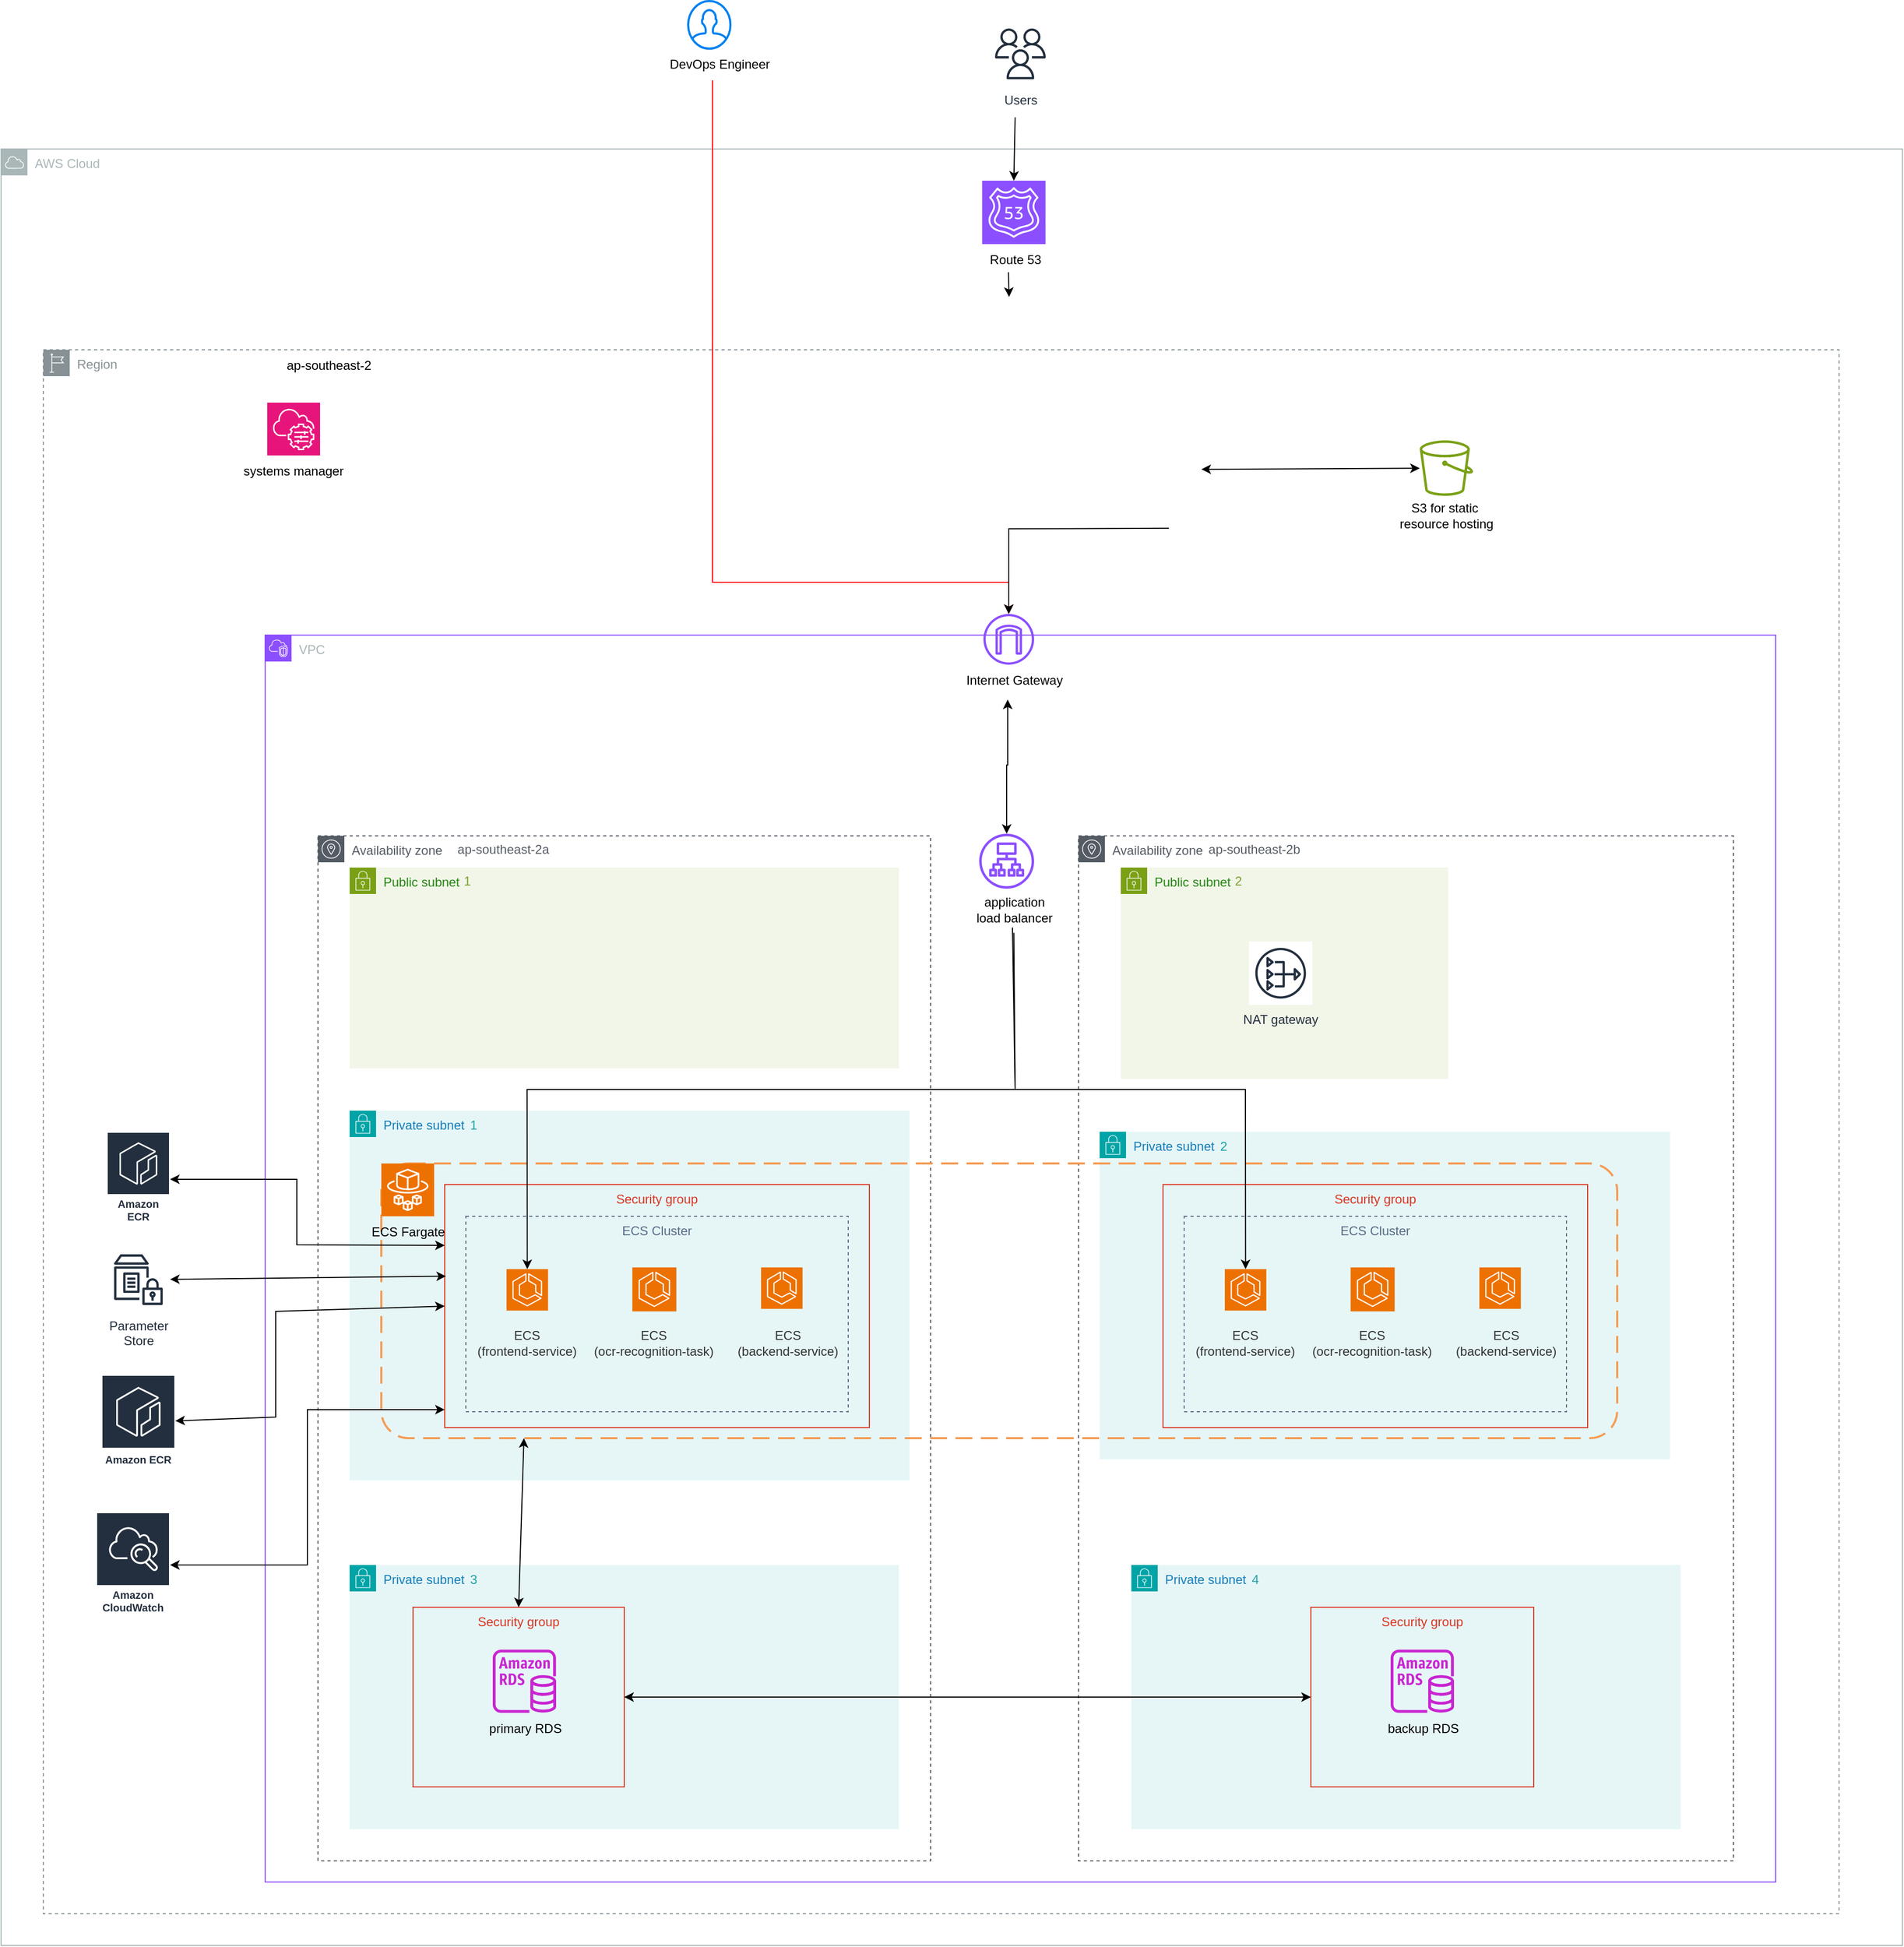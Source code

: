 <mxfile version="27.0.6">
  <diagram name="Page-1" id="NZVvb-CScf5ZL6aB-f5V">
    <mxGraphModel dx="2335" dy="2182" grid="1" gridSize="10" guides="1" tooltips="1" connect="1" arrows="1" fold="1" page="1" pageScale="1" pageWidth="827" pageHeight="1169" background="#ffffff" math="0" shadow="0">
      <root>
        <mxCell id="0" />
        <mxCell id="1" parent="0" />
        <mxCell id="lHyy_BqDiXbWExlvF2zH-4" value="Private subnet" style="points=[[0,0],[0.25,0],[0.5,0],[0.75,0],[1,0],[1,0.25],[1,0.5],[1,0.75],[1,1],[0.75,1],[0.5,1],[0.25,1],[0,1],[0,0.75],[0,0.5],[0,0.25]];outlineConnect=0;gradientColor=none;html=1;whiteSpace=wrap;fontSize=12;fontStyle=0;container=1;pointerEvents=0;collapsible=0;recursiveResize=0;shape=mxgraph.aws4.group;grIcon=mxgraph.aws4.group_security_group;grStroke=0;strokeColor=#00A4A6;fillColor=#E6F6F7;verticalAlign=top;align=left;spacingLeft=30;fontColor=#147EBA;dashed=0;" vertex="1" parent="1">
          <mxGeometry x="350" y="830" width="540" height="310" as="geometry" />
        </mxCell>
        <mxCell id="lHyy_BqDiXbWExlvF2zH-5" value="2" style="text;html=1;align=center;verticalAlign=middle;resizable=0;points=[];autosize=1;strokeColor=none;fillColor=none;fontColor=#1DA3A5;" vertex="1" parent="lHyy_BqDiXbWExlvF2zH-4">
          <mxGeometry x="102" y="-1" width="30" height="30" as="geometry" />
        </mxCell>
        <mxCell id="5uDzMRbxscLC0Sf3smg1-1" value="Availability zone" style="sketch=0;outlineConnect=0;gradientColor=none;html=1;whiteSpace=wrap;fontSize=12;fontStyle=0;shape=mxgraph.aws4.group;grIcon=mxgraph.aws4.group_availability_zone;strokeColor=#545B64;fillColor=none;verticalAlign=top;align=left;spacingLeft=30;fontColor=#545B64;dashed=1;" parent="1" vertex="1">
          <mxGeometry x="-390" y="550" width="580" height="970" as="geometry" />
        </mxCell>
        <mxCell id="lHyy_BqDiXbWExlvF2zH-19" value="Security Group" style="fontStyle=0;verticalAlign=top;align=center;spacingTop=-2;fillColor=none;rounded=0;whiteSpace=wrap;html=1;strokeColor=#FF0000;strokeWidth=2;dashed=1;container=0;collapsible=0;expand=0;recursiveResize=0;" vertex="1" parent="1">
          <mxGeometry x="-310" y="840" width="440" height="280" as="geometry" />
        </mxCell>
        <mxCell id="5uDzMRbxscLC0Sf3smg1-2" value="AWS Cloud" style="sketch=0;outlineConnect=0;gradientColor=none;html=1;whiteSpace=wrap;fontSize=12;fontStyle=0;shape=mxgraph.aws4.group;grIcon=mxgraph.aws4.group_aws_cloud;strokeColor=#AAB7B8;fillColor=none;verticalAlign=top;align=left;spacingLeft=30;fontColor=#AAB7B8;dashed=0;" parent="1" vertex="1">
          <mxGeometry x="-690" y="-100" width="1800" height="1700" as="geometry" />
        </mxCell>
        <mxCell id="5uDzMRbxscLC0Sf3smg1-22" value="Availability zone" style="sketch=0;outlineConnect=0;gradientColor=none;html=1;whiteSpace=wrap;fontSize=12;fontStyle=0;shape=mxgraph.aws4.group;grIcon=mxgraph.aws4.group_availability_zone;strokeColor=#545B64;fillColor=none;verticalAlign=top;align=left;spacingLeft=30;fontColor=#545B64;dashed=1;" parent="1" vertex="1">
          <mxGeometry x="330" y="550" width="620" height="970" as="geometry" />
        </mxCell>
        <mxCell id="5uDzMRbxscLC0Sf3smg1-3" value="Region" style="sketch=0;outlineConnect=0;gradientColor=none;html=1;whiteSpace=wrap;fontSize=12;fontStyle=0;shape=mxgraph.aws4.group;grIcon=mxgraph.aws4.group_region;strokeColor=#879196;fillColor=none;verticalAlign=top;align=left;spacingLeft=30;fontColor=#879196;dashed=1;" parent="1" vertex="1">
          <mxGeometry x="-650" y="90" width="1700" height="1480" as="geometry" />
        </mxCell>
        <mxCell id="lHyy_BqDiXbWExlvF2zH-14" value="" style="rounded=1;arcSize=10;dashed=1;fillColor=none;gradientColor=none;dashPattern=8 3 1 3;strokeWidth=2;" vertex="1" parent="1">
          <mxGeometry x="-300" y="980" width="420" height="140" as="geometry" />
        </mxCell>
        <mxCell id="5uDzMRbxscLC0Sf3smg1-5" value="VPC" style="points=[[0,0],[0.25,0],[0.5,0],[0.75,0],[1,0],[1,0.25],[1,0.5],[1,0.75],[1,1],[0.75,1],[0.5,1],[0.25,1],[0,1],[0,0.75],[0,0.5],[0,0.25]];outlineConnect=0;gradientColor=none;html=1;whiteSpace=wrap;fontSize=12;fontStyle=0;container=0;pointerEvents=0;collapsible=0;recursiveResize=0;shape=mxgraph.aws4.group;grIcon=mxgraph.aws4.group_vpc2;strokeColor=#8C4FFF;fillColor=none;verticalAlign=top;align=left;spacingLeft=30;fontColor=#AAB7B8;dashed=0;" parent="1" vertex="1">
          <mxGeometry x="-440" y="360" width="1430" height="1180" as="geometry" />
        </mxCell>
        <mxCell id="5uDzMRbxscLC0Sf3smg1-4" value="ap-southeast-2" style="text;html=1;align=center;verticalAlign=middle;resizable=0;points=[];autosize=1;strokeColor=none;fillColor=none;" parent="1" vertex="1">
          <mxGeometry x="-430" y="90" width="100" height="30" as="geometry" />
        </mxCell>
        <mxCell id="5uDzMRbxscLC0Sf3smg1-6" value="Users" style="sketch=0;outlineConnect=0;fontColor=#232F3E;gradientColor=none;strokeColor=#232F3E;fillColor=#ffffff;dashed=0;verticalLabelPosition=bottom;verticalAlign=top;align=center;html=1;fontSize=12;fontStyle=0;aspect=fixed;shape=mxgraph.aws4.resourceIcon;resIcon=mxgraph.aws4.users;" parent="1" vertex="1">
          <mxGeometry x="245" y="-220" width="60" height="60" as="geometry" />
        </mxCell>
        <mxCell id="5uDzMRbxscLC0Sf3smg1-7" value="" style="endArrow=classic;html=1;rounded=0;entryX=0.5;entryY=0;entryDx=0;entryDy=0;entryPerimeter=0;" parent="1" target="5uDzMRbxscLC0Sf3smg1-10" edge="1">
          <mxGeometry width="50" height="50" relative="1" as="geometry">
            <mxPoint x="270" y="-130" as="sourcePoint" />
            <mxPoint x="160" y="340" as="targetPoint" />
          </mxGeometry>
        </mxCell>
        <mxCell id="5uDzMRbxscLC0Sf3smg1-8" value="" style="html=1;verticalLabelPosition=bottom;align=center;labelBackgroundColor=#ffffff;verticalAlign=top;strokeWidth=2;strokeColor=#0080F0;shadow=0;dashed=0;shape=mxgraph.ios7.icons.user;" parent="1" vertex="1">
          <mxGeometry x="-39.5" y="-240" width="40" height="45" as="geometry" />
        </mxCell>
        <mxCell id="5uDzMRbxscLC0Sf3smg1-9" value="DevOps Engineer" style="text;html=1;align=center;verticalAlign=middle;resizable=0;points=[];autosize=1;strokeColor=none;fillColor=none;" parent="1" vertex="1">
          <mxGeometry x="-70" y="-195" width="120" height="30" as="geometry" />
        </mxCell>
        <mxCell id="5uDzMRbxscLC0Sf3smg1-10" value="" style="sketch=0;points=[[0,0,0],[0.25,0,0],[0.5,0,0],[0.75,0,0],[1,0,0],[0,1,0],[0.25,1,0],[0.5,1,0],[0.75,1,0],[1,1,0],[0,0.25,0],[0,0.5,0],[0,0.75,0],[1,0.25,0],[1,0.5,0],[1,0.75,0]];outlineConnect=0;fontColor=#232F3E;fillColor=#8C4FFF;strokeColor=#ffffff;dashed=0;verticalLabelPosition=bottom;verticalAlign=top;align=center;html=1;fontSize=12;fontStyle=0;aspect=fixed;shape=mxgraph.aws4.resourceIcon;resIcon=mxgraph.aws4.route_53;" parent="1" vertex="1">
          <mxGeometry x="238.79" y="-70" width="60" height="60" as="geometry" />
        </mxCell>
        <mxCell id="5uDzMRbxscLC0Sf3smg1-11" value="Route 53" style="text;html=1;align=center;verticalAlign=middle;resizable=0;points=[];autosize=1;strokeColor=none;fillColor=none;" parent="1" vertex="1">
          <mxGeometry x="235" y="-10" width="70" height="30" as="geometry" />
        </mxCell>
        <mxCell id="5uDzMRbxscLC0Sf3smg1-12" value="" style="endArrow=classic;html=1;rounded=0;exitX=0.446;exitY=1;exitDx=0;exitDy=0;exitPerimeter=0;edgeStyle=orthogonalEdgeStyle;strokeColor=#FF0000;" parent="1" source="5uDzMRbxscLC0Sf3smg1-9" target="5uDzMRbxscLC0Sf3smg1-21" edge="1">
          <mxGeometry width="50" height="50" relative="1" as="geometry">
            <mxPoint x="91" y="80" as="sourcePoint" />
            <mxPoint x="141" y="30" as="targetPoint" />
            <Array as="points">
              <mxPoint x="-16" y="310" />
              <mxPoint x="264" y="310" />
            </Array>
          </mxGeometry>
        </mxCell>
        <mxCell id="5uDzMRbxscLC0Sf3smg1-14" value="" style="sketch=0;outlineConnect=0;fontColor=#232F3E;gradientColor=none;fillColor=#7AA116;strokeColor=none;dashed=0;verticalLabelPosition=bottom;verticalAlign=top;align=center;html=1;fontSize=12;fontStyle=0;aspect=fixed;pointerEvents=1;shape=mxgraph.aws4.bucket;" parent="1" vertex="1">
          <mxGeometry x="653.07" y="175.75" width="50.48" height="52.5" as="geometry" />
        </mxCell>
        <mxCell id="5uDzMRbxscLC0Sf3smg1-15" value="S3 for static&amp;nbsp;&lt;div&gt;resource hosting&lt;/div&gt;" style="text;html=1;align=center;verticalAlign=middle;resizable=0;points=[];autosize=1;strokeColor=none;fillColor=none;" parent="1" vertex="1">
          <mxGeometry x="623.31" y="227" width="110" height="40" as="geometry" />
        </mxCell>
        <mxCell id="5uDzMRbxscLC0Sf3smg1-19" value="Private subnet" style="points=[[0,0],[0.25,0],[0.5,0],[0.75,0],[1,0],[1,0.25],[1,0.5],[1,0.75],[1,1],[0.75,1],[0.5,1],[0.25,1],[0,1],[0,0.75],[0,0.5],[0,0.25]];outlineConnect=0;gradientColor=none;html=1;whiteSpace=wrap;fontSize=12;fontStyle=0;container=1;pointerEvents=0;collapsible=0;recursiveResize=0;shape=mxgraph.aws4.group;grIcon=mxgraph.aws4.group_security_group;grStroke=0;strokeColor=#00A4A6;fillColor=#E6F6F7;verticalAlign=top;align=left;spacingLeft=30;fontColor=#147EBA;dashed=0;" parent="1" vertex="1">
          <mxGeometry x="-360" y="810" width="530" height="350" as="geometry" />
        </mxCell>
        <mxCell id="lHyy_BqDiXbWExlvF2zH-26" value="" style="rounded=1;arcSize=10;dashed=1;strokeColor=#F59D56;fillColor=none;gradientColor=none;dashPattern=8 4;strokeWidth=2;" vertex="1" parent="5uDzMRbxscLC0Sf3smg1-19">
          <mxGeometry x="30" y="50" width="1170" height="260" as="geometry" />
        </mxCell>
        <mxCell id="5uDzMRbxscLC0Sf3smg1-20" value="1" style="text;html=1;align=center;verticalAlign=middle;resizable=0;points=[];autosize=1;strokeColor=none;fillColor=none;fontColor=#1DA3A5;" parent="5uDzMRbxscLC0Sf3smg1-19" vertex="1">
          <mxGeometry x="102" y="-1" width="30" height="30" as="geometry" />
        </mxCell>
        <mxCell id="lHyy_BqDiXbWExlvF2zH-35" value="" style="group" vertex="1" connectable="0" parent="5uDzMRbxscLC0Sf3smg1-19">
          <mxGeometry x="90" y="70" width="402" height="230" as="geometry" />
        </mxCell>
        <mxCell id="lHyy_BqDiXbWExlvF2zH-32" value="Security group" style="fillColor=none;strokeColor=#DD3522;verticalAlign=top;fontStyle=0;fontColor=#DD3522;whiteSpace=wrap;html=1;" vertex="1" parent="lHyy_BqDiXbWExlvF2zH-35">
          <mxGeometry width="402" height="230" as="geometry" />
        </mxCell>
        <mxCell id="lHyy_BqDiXbWExlvF2zH-33" value="ECS Cluster" style="fillColor=none;strokeColor=#5A6C86;dashed=1;verticalAlign=top;fontStyle=0;fontColor=#5A6C86;whiteSpace=wrap;html=1;" vertex="1" parent="lHyy_BqDiXbWExlvF2zH-35">
          <mxGeometry x="20" y="30" width="362" height="185" as="geometry" />
        </mxCell>
        <mxCell id="lHyy_BqDiXbWExlvF2zH-16" value="ECS&lt;div&gt;(frontend-service)&lt;/div&gt;" style="whiteSpace=wrap;html=1;fillColor=none;fontColor=#333333;strokeColor=none;" vertex="1" parent="lHyy_BqDiXbWExlvF2zH-35">
          <mxGeometry x="23.18" y="140" width="110" height="19.41" as="geometry" />
        </mxCell>
        <mxCell id="lHyy_BqDiXbWExlvF2zH-17" value="" style="sketch=0;points=[[0,0,0],[0.25,0,0],[0.5,0,0],[0.75,0,0],[1,0,0],[0,1,0],[0.25,1,0],[0.5,1,0],[0.75,1,0],[1,1,0],[0,0.25,0],[0,0.5,0],[0,0.75,0],[1,0.25,0],[1,0.5,0],[1,0.75,0]];outlineConnect=0;fontColor=#232F3E;fillColor=#ED7100;strokeColor=#ffffff;dashed=0;verticalLabelPosition=bottom;verticalAlign=top;align=center;html=1;fontSize=12;fontStyle=0;aspect=fixed;shape=mxgraph.aws4.resourceIcon;resIcon=mxgraph.aws4.ecs;" vertex="1" parent="lHyy_BqDiXbWExlvF2zH-35">
          <mxGeometry x="58.54" y="80.003" width="39.286" height="39.286" as="geometry" />
        </mxCell>
        <mxCell id="lHyy_BqDiXbWExlvF2zH-8" value="" style="group" vertex="1" connectable="0" parent="lHyy_BqDiXbWExlvF2zH-35">
          <mxGeometry x="272" y="60" width="130" height="110" as="geometry" />
        </mxCell>
        <mxCell id="lHyy_BqDiXbWExlvF2zH-9" value="ECS&lt;div&gt;(backend-service)&lt;/div&gt;" style="whiteSpace=wrap;html=1;fillColor=none;fontColor=#333333;strokeColor=none;" vertex="1" parent="lHyy_BqDiXbWExlvF2zH-8">
          <mxGeometry x="-12" y="80" width="130" height="19.41" as="geometry" />
        </mxCell>
        <mxCell id="lHyy_BqDiXbWExlvF2zH-10" value="" style="sketch=0;points=[[0,0,0],[0.25,0,0],[0.5,0,0],[0.75,0,0],[1,0,0],[0,1,0],[0.25,1,0],[0.5,1,0],[0.75,1,0],[1,1,0],[0,0.25,0],[0,0.5,0],[0,0.75,0],[1,0.25,0],[1,0.5,0],[1,0.75,0]];outlineConnect=0;fontColor=#232F3E;fillColor=#ED7100;strokeColor=#ffffff;dashed=0;verticalLabelPosition=bottom;verticalAlign=top;align=center;html=1;fontSize=12;fontStyle=0;aspect=fixed;shape=mxgraph.aws4.resourceIcon;resIcon=mxgraph.aws4.ecs;" vertex="1" parent="lHyy_BqDiXbWExlvF2zH-8">
          <mxGeometry x="27.5" y="18.333" width="39.286" height="39.286" as="geometry" />
        </mxCell>
        <mxCell id="5uDzMRbxscLC0Sf3smg1-51" value="" style="group" parent="lHyy_BqDiXbWExlvF2zH-8" vertex="1" connectable="0">
          <mxGeometry x="-122" width="140" height="110" as="geometry" />
        </mxCell>
        <mxCell id="5uDzMRbxscLC0Sf3smg1-54" value="ECS&lt;div&gt;(ocr-recognition-task)&lt;/div&gt;" style="whiteSpace=wrap;html=1;fillColor=none;fontColor=#333333;strokeColor=none;" parent="5uDzMRbxscLC0Sf3smg1-51" vertex="1">
          <mxGeometry x="-21.538" y="80" width="140" height="19.41" as="geometry" />
        </mxCell>
        <mxCell id="lHyy_BqDiXbWExlvF2zH-3" value="" style="sketch=0;points=[[0,0,0],[0.25,0,0],[0.5,0,0],[0.75,0,0],[1,0,0],[0,1,0],[0.25,1,0],[0.5,1,0],[0.75,1,0],[1,1,0],[0,0.25,0],[0,0.5,0],[0,0.75,0],[1,0.25,0],[1,0.5,0],[1,0.75,0]];outlineConnect=0;fontColor=#232F3E;fillColor=#ED7100;strokeColor=#ffffff;dashed=0;verticalLabelPosition=bottom;verticalAlign=top;align=center;html=1;fontSize=12;fontStyle=0;aspect=fixed;shape=mxgraph.aws4.resourceIcon;resIcon=mxgraph.aws4.ecs;" vertex="1" parent="5uDzMRbxscLC0Sf3smg1-51">
          <mxGeometry x="27.63" y="18.33" width="41.67" height="41.67" as="geometry" />
        </mxCell>
        <mxCell id="5uDzMRbxscLC0Sf3smg1-17" value="" style="endArrow=classic;startArrow=classic;html=1;rounded=0;" parent="1" target="5uDzMRbxscLC0Sf3smg1-14" edge="1">
          <mxGeometry width="50" height="50" relative="1" as="geometry">
            <mxPoint x="446.384" y="203.133" as="sourcePoint" />
            <mxPoint x="128.31" y="182" as="targetPoint" />
          </mxGeometry>
        </mxCell>
        <mxCell id="5uDzMRbxscLC0Sf3smg1-21" value="" style="sketch=0;outlineConnect=0;fontColor=#232F3E;gradientColor=none;fillColor=#8C4FFF;strokeColor=none;dashed=0;verticalLabelPosition=bottom;verticalAlign=top;align=center;html=1;fontSize=12;fontStyle=0;aspect=fixed;pointerEvents=1;shape=mxgraph.aws4.internet_gateway;" parent="1" vertex="1">
          <mxGeometry x="240.0" y="340" width="48" height="48" as="geometry" />
        </mxCell>
        <mxCell id="5uDzMRbxscLC0Sf3smg1-23" value="Internet Gateway" style="text;html=1;align=center;verticalAlign=middle;resizable=0;points=[];autosize=1;strokeColor=none;fillColor=none;" parent="1" vertex="1">
          <mxGeometry x="213.79" y="388" width="110" height="30" as="geometry" />
        </mxCell>
        <mxCell id="5uDzMRbxscLC0Sf3smg1-24" value="Public subnet" style="points=[[0,0],[0.25,0],[0.5,0],[0.75,0],[1,0],[1,0.25],[1,0.5],[1,0.75],[1,1],[0.75,1],[0.5,1],[0.25,1],[0,1],[0,0.75],[0,0.5],[0,0.25]];outlineConnect=0;gradientColor=none;html=1;whiteSpace=wrap;fontSize=12;fontStyle=0;container=1;pointerEvents=0;collapsible=0;recursiveResize=0;shape=mxgraph.aws4.group;grIcon=mxgraph.aws4.group_security_group;grStroke=0;strokeColor=#7AA116;fillColor=#F2F6E8;verticalAlign=top;align=left;spacingLeft=30;fontColor=#248814;dashed=0;" parent="1" vertex="1">
          <mxGeometry x="-360" y="580" width="520" height="190" as="geometry" />
        </mxCell>
        <mxCell id="5uDzMRbxscLC0Sf3smg1-25" value="1" style="text;html=1;align=center;verticalAlign=middle;resizable=0;points=[];autosize=1;strokeColor=none;fillColor=none;fontColor=#7CA032;" parent="5uDzMRbxscLC0Sf3smg1-24" vertex="1">
          <mxGeometry x="96" y="-2" width="30" height="30" as="geometry" />
        </mxCell>
        <mxCell id="5uDzMRbxscLC0Sf3smg1-29" value="Public subnet" style="points=[[0,0],[0.25,0],[0.5,0],[0.75,0],[1,0],[1,0.25],[1,0.5],[1,0.75],[1,1],[0.75,1],[0.5,1],[0.25,1],[0,1],[0,0.75],[0,0.5],[0,0.25]];outlineConnect=0;gradientColor=none;html=1;whiteSpace=wrap;fontSize=12;fontStyle=0;container=1;pointerEvents=0;collapsible=0;recursiveResize=0;shape=mxgraph.aws4.group;grIcon=mxgraph.aws4.group_security_group;grStroke=0;strokeColor=#7AA116;fillColor=#F2F6E8;verticalAlign=top;align=left;spacingLeft=30;fontColor=#248814;dashed=0;" parent="1" vertex="1">
          <mxGeometry x="370" y="580" width="310" height="200" as="geometry" />
        </mxCell>
        <mxCell id="5uDzMRbxscLC0Sf3smg1-30" value="2" style="text;html=1;align=center;verticalAlign=middle;resizable=0;points=[];autosize=1;strokeColor=none;fillColor=none;fontColor=#7CA032;" parent="5uDzMRbxscLC0Sf3smg1-29" vertex="1">
          <mxGeometry x="96" y="-2" width="30" height="30" as="geometry" />
        </mxCell>
        <mxCell id="5uDzMRbxscLC0Sf3smg1-31" value="Private subnet" style="points=[[0,0],[0.25,0],[0.5,0],[0.75,0],[1,0],[1,0.25],[1,0.5],[1,0.75],[1,1],[0.75,1],[0.5,1],[0.25,1],[0,1],[0,0.75],[0,0.5],[0,0.25]];outlineConnect=0;gradientColor=none;html=1;whiteSpace=wrap;fontSize=12;fontStyle=0;container=1;pointerEvents=0;collapsible=0;recursiveResize=0;shape=mxgraph.aws4.group;grIcon=mxgraph.aws4.group_security_group;grStroke=0;strokeColor=#00A4A6;fillColor=#E6F6F7;verticalAlign=top;align=left;spacingLeft=30;fontColor=#147EBA;dashed=0;" parent="1" vertex="1">
          <mxGeometry x="-360" y="1240" width="520" height="250" as="geometry" />
        </mxCell>
        <mxCell id="5uDzMRbxscLC0Sf3smg1-32" value="Security group" style="fillColor=none;strokeColor=#DD3522;verticalAlign=top;fontStyle=0;fontColor=#DD3522;whiteSpace=wrap;html=1;" parent="5uDzMRbxscLC0Sf3smg1-31" vertex="1">
          <mxGeometry x="60" y="40" width="200" height="170" as="geometry" />
        </mxCell>
        <mxCell id="5uDzMRbxscLC0Sf3smg1-33" value="3" style="text;html=1;align=center;verticalAlign=middle;resizable=0;points=[];autosize=1;strokeColor=none;fillColor=none;fontColor=#1DA3A5;" parent="5uDzMRbxscLC0Sf3smg1-31" vertex="1">
          <mxGeometry x="102" y="-1" width="30" height="30" as="geometry" />
        </mxCell>
        <mxCell id="5uDzMRbxscLC0Sf3smg1-34" value="" style="sketch=0;outlineConnect=0;fontColor=#232F3E;gradientColor=none;fillColor=#C925D1;strokeColor=none;dashed=0;verticalLabelPosition=bottom;verticalAlign=top;align=center;html=1;fontSize=12;fontStyle=0;aspect=fixed;pointerEvents=1;shape=mxgraph.aws4.rds_instance;" parent="5uDzMRbxscLC0Sf3smg1-31" vertex="1">
          <mxGeometry x="135.5" y="80" width="60" height="60" as="geometry" />
        </mxCell>
        <mxCell id="5uDzMRbxscLC0Sf3smg1-35" value="primary RDS" style="text;html=1;align=center;verticalAlign=middle;resizable=0;points=[];autosize=1;strokeColor=none;fillColor=none;" parent="5uDzMRbxscLC0Sf3smg1-31" vertex="1">
          <mxGeometry x="120.5" y="140" width="90" height="30" as="geometry" />
        </mxCell>
        <mxCell id="5uDzMRbxscLC0Sf3smg1-36" value="Private subnet" style="points=[[0,0],[0.25,0],[0.5,0],[0.75,0],[1,0],[1,0.25],[1,0.5],[1,0.75],[1,1],[0.75,1],[0.5,1],[0.25,1],[0,1],[0,0.75],[0,0.5],[0,0.25]];outlineConnect=0;gradientColor=none;html=1;whiteSpace=wrap;fontSize=12;fontStyle=0;container=1;pointerEvents=0;collapsible=0;recursiveResize=0;shape=mxgraph.aws4.group;grIcon=mxgraph.aws4.group_security_group;grStroke=0;strokeColor=#00A4A6;fillColor=#E6F6F7;verticalAlign=top;align=left;spacingLeft=30;fontColor=#147EBA;dashed=0;" parent="1" vertex="1">
          <mxGeometry x="380" y="1240" width="520" height="250" as="geometry" />
        </mxCell>
        <mxCell id="5uDzMRbxscLC0Sf3smg1-37" value="4" style="text;html=1;align=center;verticalAlign=middle;resizable=0;points=[];autosize=1;strokeColor=none;fillColor=none;fontColor=#1DA3A5;" parent="5uDzMRbxscLC0Sf3smg1-36" vertex="1">
          <mxGeometry x="102" y="-1" width="30" height="30" as="geometry" />
        </mxCell>
        <mxCell id="5uDzMRbxscLC0Sf3smg1-38" value="Security group" style="fillColor=none;strokeColor=#DD3522;verticalAlign=top;fontStyle=0;fontColor=#DD3522;whiteSpace=wrap;html=1;" parent="5uDzMRbxscLC0Sf3smg1-36" vertex="1">
          <mxGeometry x="170" y="40" width="211" height="170" as="geometry" />
        </mxCell>
        <mxCell id="5uDzMRbxscLC0Sf3smg1-45" value="" style="sketch=0;outlineConnect=0;fontColor=#232F3E;gradientColor=none;fillColor=#C925D1;strokeColor=none;dashed=0;verticalLabelPosition=bottom;verticalAlign=top;align=center;html=1;fontSize=12;fontStyle=0;aspect=fixed;pointerEvents=1;shape=mxgraph.aws4.rds_instance;" parent="5uDzMRbxscLC0Sf3smg1-36" vertex="1">
          <mxGeometry x="245.5" y="80" width="60" height="60" as="geometry" />
        </mxCell>
        <mxCell id="5uDzMRbxscLC0Sf3smg1-58" value="backup RDS" style="text;html=1;align=center;verticalAlign=middle;resizable=0;points=[];autosize=1;strokeColor=none;fillColor=none;" parent="5uDzMRbxscLC0Sf3smg1-36" vertex="1">
          <mxGeometry x="230.5" y="140" width="90" height="30" as="geometry" />
        </mxCell>
        <mxCell id="5uDzMRbxscLC0Sf3smg1-39" value="" style="endArrow=classic;html=1;rounded=0;exitX=0.51;exitY=0.897;exitDx=0;exitDy=0;exitPerimeter=0;edgeStyle=orthogonalEdgeStyle;" parent="1" target="5uDzMRbxscLC0Sf3smg1-21" edge="1">
          <mxGeometry width="50" height="50" relative="1" as="geometry">
            <mxPoint x="415.59" y="258.91" as="sourcePoint" />
            <mxPoint x="284.39" y="374" as="targetPoint" />
          </mxGeometry>
        </mxCell>
        <mxCell id="5uDzMRbxscLC0Sf3smg1-40" value="ap-southeast-2a" style="text;html=1;align=center;verticalAlign=middle;resizable=0;points=[];autosize=1;strokeColor=none;fillColor=none;fontColor=#545B63;" parent="1" vertex="1">
          <mxGeometry x="-270" y="548" width="110" height="30" as="geometry" />
        </mxCell>
        <mxCell id="5uDzMRbxscLC0Sf3smg1-41" value="ap-southeast-2b" style="text;html=1;align=center;verticalAlign=middle;resizable=0;points=[];autosize=1;strokeColor=none;fillColor=none;fontColor=#545B63;" parent="1" vertex="1">
          <mxGeometry x="441.39" y="548" width="110" height="30" as="geometry" />
        </mxCell>
        <mxCell id="5uDzMRbxscLC0Sf3smg1-42" value="" style="sketch=0;outlineConnect=0;fontColor=#232F3E;gradientColor=none;fillColor=#8C4FFF;strokeColor=none;dashed=0;verticalLabelPosition=bottom;verticalAlign=top;align=center;html=1;fontSize=12;fontStyle=0;aspect=fixed;pointerEvents=1;shape=mxgraph.aws4.application_load_balancer;" parent="1" vertex="1">
          <mxGeometry x="236" y="548" width="52" height="52" as="geometry" />
        </mxCell>
        <mxCell id="5uDzMRbxscLC0Sf3smg1-43" value="application&lt;div&gt;load balancer&lt;/div&gt;" style="text;html=1;align=center;verticalAlign=middle;resizable=0;points=[];autosize=1;strokeColor=none;fillColor=none;" parent="1" vertex="1">
          <mxGeometry x="218.79" y="600" width="100" height="40" as="geometry" />
        </mxCell>
        <mxCell id="5uDzMRbxscLC0Sf3smg1-44" value="NAT gateway" style="sketch=0;outlineConnect=0;fontColor=#232F3E;gradientColor=none;strokeColor=#232F3E;fillColor=#ffffff;dashed=0;verticalLabelPosition=bottom;verticalAlign=top;align=center;html=1;fontSize=12;fontStyle=0;aspect=fixed;shape=mxgraph.aws4.resourceIcon;resIcon=mxgraph.aws4.nat_gateway;" parent="1" vertex="1">
          <mxGeometry x="491.39" y="650" width="60" height="60" as="geometry" />
        </mxCell>
        <mxCell id="5uDzMRbxscLC0Sf3smg1-59" value="" style="endArrow=classic;startArrow=classic;html=1;rounded=0;exitX=0.5;exitY=0;exitDx=0;exitDy=0;entryX=0.25;entryY=1;entryDx=0;entryDy=0;" parent="1" source="5uDzMRbxscLC0Sf3smg1-32" target="lHyy_BqDiXbWExlvF2zH-14" edge="1">
          <mxGeometry width="50" height="50" relative="1" as="geometry">
            <mxPoint x="270" y="1010" as="sourcePoint" />
            <mxPoint x="-200" y="1080.0" as="targetPoint" />
          </mxGeometry>
        </mxCell>
        <mxCell id="5uDzMRbxscLC0Sf3smg1-60" value="" style="endArrow=classic;startArrow=classic;html=1;rounded=0;exitX=1;exitY=0.5;exitDx=0;exitDy=0;entryX=0;entryY=0.5;entryDx=0;entryDy=0;" parent="1" source="5uDzMRbxscLC0Sf3smg1-32" target="5uDzMRbxscLC0Sf3smg1-38" edge="1">
          <mxGeometry width="50" height="50" relative="1" as="geometry">
            <mxPoint x="270" y="1010" as="sourcePoint" />
            <mxPoint x="320" y="960" as="targetPoint" />
          </mxGeometry>
        </mxCell>
        <mxCell id="5uDzMRbxscLC0Sf3smg1-62" value="" style="endArrow=classic;html=1;rounded=0;exitX=0.41;exitY=0.887;exitDx=0;exitDy=0;exitPerimeter=0;" parent="1" source="5uDzMRbxscLC0Sf3smg1-11" edge="1">
          <mxGeometry width="50" height="50" relative="1" as="geometry">
            <mxPoint x="264" y="17" as="sourcePoint" />
            <mxPoint x="264.27" y="40" as="targetPoint" />
          </mxGeometry>
        </mxCell>
        <mxCell id="5uDzMRbxscLC0Sf3smg1-65" value="" style="endArrow=classic;html=1;rounded=0;exitX=0.447;exitY=1.1;exitDx=0;exitDy=0;exitPerimeter=0;edgeStyle=orthogonalEdgeStyle;startArrow=classic;startFill=1;" parent="1" source="5uDzMRbxscLC0Sf3smg1-23" target="5uDzMRbxscLC0Sf3smg1-42" edge="1">
          <mxGeometry width="50" height="50" relative="1" as="geometry">
            <mxPoint x="270" y="940" as="sourcePoint" />
            <mxPoint x="320" y="890" as="targetPoint" />
          </mxGeometry>
        </mxCell>
        <mxCell id="lHyy_BqDiXbWExlvF2zH-11" value="" style="sketch=0;points=[[0,0,0],[0.25,0,0],[0.5,0,0],[0.75,0,0],[1,0,0],[0,1,0],[0.25,1,0],[0.5,1,0],[0.75,1,0],[1,1,0],[0,0.25,0],[0,0.5,0],[0,0.75,0],[1,0.25,0],[1,0.5,0],[1,0.75,0]];points=[[0,0,0],[0.25,0,0],[0.5,0,0],[0.75,0,0],[1,0,0],[0,1,0],[0.25,1,0],[0.5,1,0],[0.75,1,0],[1,1,0],[0,0.25,0],[0,0.5,0],[0,0.75,0],[1,0.25,0],[1,0.5,0],[1,0.75,0]];outlineConnect=0;fontColor=#232F3E;fillColor=#E7157B;strokeColor=#ffffff;dashed=0;verticalLabelPosition=bottom;verticalAlign=top;align=center;html=1;fontSize=12;fontStyle=0;aspect=fixed;shape=mxgraph.aws4.resourceIcon;resIcon=mxgraph.aws4.systems_manager;" vertex="1" parent="1">
          <mxGeometry x="-438" y="140" width="50" height="50" as="geometry" />
        </mxCell>
        <mxCell id="lHyy_BqDiXbWExlvF2zH-12" value="systems manager" style="text;html=1;align=center;verticalAlign=middle;whiteSpace=wrap;rounded=0;" vertex="1" parent="1">
          <mxGeometry x="-473" y="190" width="120" height="30" as="geometry" />
        </mxCell>
        <mxCell id="lHyy_BqDiXbWExlvF2zH-13" value="Amazon CloudWatch" style="sketch=0;outlineConnect=0;fontColor=#232F3E;gradientColor=none;strokeColor=#ffffff;fillColor=#232F3E;dashed=0;verticalLabelPosition=middle;verticalAlign=bottom;align=center;html=1;whiteSpace=wrap;fontSize=10;fontStyle=1;spacing=3;shape=mxgraph.aws4.productIcon;prIcon=mxgraph.aws4.cloudwatch;" vertex="1" parent="1">
          <mxGeometry x="-600" y="1190" width="70" height="100" as="geometry" />
        </mxCell>
        <mxCell id="lHyy_BqDiXbWExlvF2zH-24" value="Amazon ECR" style="sketch=0;outlineConnect=0;fontColor=#232F3E;gradientColor=none;strokeColor=#ffffff;fillColor=#232F3E;dashed=0;verticalLabelPosition=middle;verticalAlign=bottom;align=center;html=1;whiteSpace=wrap;fontSize=10;fontStyle=1;spacing=3;shape=mxgraph.aws4.productIcon;prIcon=mxgraph.aws4.ecr;" vertex="1" parent="1">
          <mxGeometry x="-590" y="830" width="60" height="90" as="geometry" />
        </mxCell>
        <mxCell id="lHyy_BqDiXbWExlvF2zH-25" value="" style="sketch=0;points=[[0,0,0],[0.25,0,0],[0.5,0,0],[0.75,0,0],[1,0,0],[0,1,0],[0.25,1,0],[0.5,1,0],[0.75,1,0],[1,1,0],[0,0.25,0],[0,0.5,0],[0,0.75,0],[1,0.25,0],[1,0.5,0],[1,0.75,0]];outlineConnect=0;fontColor=#232F3E;fillColor=#ED7100;strokeColor=#ffffff;dashed=0;verticalLabelPosition=bottom;verticalAlign=top;align=center;html=1;fontSize=12;fontStyle=0;aspect=fixed;shape=mxgraph.aws4.resourceIcon;resIcon=mxgraph.aws4.fargate;" vertex="1" parent="1">
          <mxGeometry x="-330" y="860" width="50" height="50" as="geometry" />
        </mxCell>
        <mxCell id="lHyy_BqDiXbWExlvF2zH-28" value="ECS Fargate" style="text;html=1;align=center;verticalAlign=middle;resizable=0;points=[];autosize=1;strokeColor=none;fillColor=none;" vertex="1" parent="1">
          <mxGeometry x="-350" y="910" width="90" height="30" as="geometry" />
        </mxCell>
        <mxCell id="lHyy_BqDiXbWExlvF2zH-29" value="Parameter&#xa;Store" style="sketch=0;outlineConnect=0;fontColor=#232F3E;gradientColor=none;strokeColor=#232F3E;fillColor=#ffffff;dashed=0;verticalLabelPosition=bottom;verticalAlign=top;align=center;html=1;fontSize=12;fontStyle=0;aspect=fixed;shape=mxgraph.aws4.resourceIcon;resIcon=mxgraph.aws4.parameter_store;" vertex="1" parent="1">
          <mxGeometry x="-590" y="940" width="60" height="60" as="geometry" />
        </mxCell>
        <mxCell id="lHyy_BqDiXbWExlvF2zH-30" value="Amazon ECR" style="sketch=0;outlineConnect=0;fontColor=#232F3E;gradientColor=none;strokeColor=#ffffff;fillColor=#232F3E;dashed=0;verticalLabelPosition=middle;verticalAlign=bottom;align=center;html=1;whiteSpace=wrap;fontSize=10;fontStyle=1;spacing=3;shape=mxgraph.aws4.productIcon;prIcon=mxgraph.aws4.ecr;" vertex="1" parent="1">
          <mxGeometry x="-595" y="1060" width="70" height="90" as="geometry" />
        </mxCell>
        <mxCell id="lHyy_BqDiXbWExlvF2zH-36" value="" style="group" vertex="1" connectable="0" parent="1">
          <mxGeometry x="410" y="880" width="402" height="230" as="geometry" />
        </mxCell>
        <mxCell id="lHyy_BqDiXbWExlvF2zH-37" value="Security group" style="fillColor=none;strokeColor=#DD3522;verticalAlign=top;fontStyle=0;fontColor=#DD3522;whiteSpace=wrap;html=1;" vertex="1" parent="lHyy_BqDiXbWExlvF2zH-36">
          <mxGeometry width="402" height="230" as="geometry" />
        </mxCell>
        <mxCell id="lHyy_BqDiXbWExlvF2zH-38" value="ECS Cluster" style="fillColor=none;strokeColor=#5A6C86;dashed=1;verticalAlign=top;fontStyle=0;fontColor=#5A6C86;whiteSpace=wrap;html=1;" vertex="1" parent="lHyy_BqDiXbWExlvF2zH-36">
          <mxGeometry x="20" y="30" width="362" height="185" as="geometry" />
        </mxCell>
        <mxCell id="lHyy_BqDiXbWExlvF2zH-39" value="ECS&lt;div&gt;(frontend-service)&lt;/div&gt;" style="whiteSpace=wrap;html=1;fillColor=none;fontColor=#333333;strokeColor=none;" vertex="1" parent="lHyy_BqDiXbWExlvF2zH-36">
          <mxGeometry x="23.18" y="140" width="110" height="19.41" as="geometry" />
        </mxCell>
        <mxCell id="lHyy_BqDiXbWExlvF2zH-40" value="" style="sketch=0;points=[[0,0,0],[0.25,0,0],[0.5,0,0],[0.75,0,0],[1,0,0],[0,1,0],[0.25,1,0],[0.5,1,0],[0.75,1,0],[1,1,0],[0,0.25,0],[0,0.5,0],[0,0.75,0],[1,0.25,0],[1,0.5,0],[1,0.75,0]];outlineConnect=0;fontColor=#232F3E;fillColor=#ED7100;strokeColor=#ffffff;dashed=0;verticalLabelPosition=bottom;verticalAlign=top;align=center;html=1;fontSize=12;fontStyle=0;aspect=fixed;shape=mxgraph.aws4.resourceIcon;resIcon=mxgraph.aws4.ecs;" vertex="1" parent="lHyy_BqDiXbWExlvF2zH-36">
          <mxGeometry x="58.54" y="80.003" width="39.286" height="39.286" as="geometry" />
        </mxCell>
        <mxCell id="lHyy_BqDiXbWExlvF2zH-41" value="" style="group" vertex="1" connectable="0" parent="lHyy_BqDiXbWExlvF2zH-36">
          <mxGeometry x="272" y="60" width="130" height="110" as="geometry" />
        </mxCell>
        <mxCell id="lHyy_BqDiXbWExlvF2zH-42" value="ECS&lt;div&gt;(backend-service)&lt;/div&gt;" style="whiteSpace=wrap;html=1;fillColor=none;fontColor=#333333;strokeColor=none;" vertex="1" parent="lHyy_BqDiXbWExlvF2zH-41">
          <mxGeometry x="-12" y="80" width="130" height="19.41" as="geometry" />
        </mxCell>
        <mxCell id="lHyy_BqDiXbWExlvF2zH-43" value="" style="sketch=0;points=[[0,0,0],[0.25,0,0],[0.5,0,0],[0.75,0,0],[1,0,0],[0,1,0],[0.25,1,0],[0.5,1,0],[0.75,1,0],[1,1,0],[0,0.25,0],[0,0.5,0],[0,0.75,0],[1,0.25,0],[1,0.5,0],[1,0.75,0]];outlineConnect=0;fontColor=#232F3E;fillColor=#ED7100;strokeColor=#ffffff;dashed=0;verticalLabelPosition=bottom;verticalAlign=top;align=center;html=1;fontSize=12;fontStyle=0;aspect=fixed;shape=mxgraph.aws4.resourceIcon;resIcon=mxgraph.aws4.ecs;" vertex="1" parent="lHyy_BqDiXbWExlvF2zH-41">
          <mxGeometry x="27.5" y="18.333" width="39.286" height="39.286" as="geometry" />
        </mxCell>
        <mxCell id="lHyy_BqDiXbWExlvF2zH-44" value="" style="group" vertex="1" connectable="0" parent="lHyy_BqDiXbWExlvF2zH-41">
          <mxGeometry x="-122" width="140" height="110" as="geometry" />
        </mxCell>
        <mxCell id="lHyy_BqDiXbWExlvF2zH-45" value="ECS&lt;div&gt;(ocr-recognition-task)&lt;/div&gt;" style="whiteSpace=wrap;html=1;fillColor=none;fontColor=#333333;strokeColor=none;" vertex="1" parent="lHyy_BqDiXbWExlvF2zH-44">
          <mxGeometry x="-21.538" y="80" width="140" height="19.41" as="geometry" />
        </mxCell>
        <mxCell id="lHyy_BqDiXbWExlvF2zH-46" value="" style="sketch=0;points=[[0,0,0],[0.25,0,0],[0.5,0,0],[0.75,0,0],[1,0,0],[0,1,0],[0.25,1,0],[0.5,1,0],[0.75,1,0],[1,1,0],[0,0.25,0],[0,0.5,0],[0,0.75,0],[1,0.25,0],[1,0.5,0],[1,0.75,0]];outlineConnect=0;fontColor=#232F3E;fillColor=#ED7100;strokeColor=#ffffff;dashed=0;verticalLabelPosition=bottom;verticalAlign=top;align=center;html=1;fontSize=12;fontStyle=0;aspect=fixed;shape=mxgraph.aws4.resourceIcon;resIcon=mxgraph.aws4.ecs;" vertex="1" parent="lHyy_BqDiXbWExlvF2zH-44">
          <mxGeometry x="27.63" y="18.33" width="41.67" height="41.67" as="geometry" />
        </mxCell>
        <mxCell id="lHyy_BqDiXbWExlvF2zH-47" value="" style="endArrow=classic;startArrow=classic;html=1;rounded=0;entryX=0;entryY=0.25;entryDx=0;entryDy=0;" edge="1" parent="1" source="lHyy_BqDiXbWExlvF2zH-24" target="lHyy_BqDiXbWExlvF2zH-32">
          <mxGeometry width="50" height="50" relative="1" as="geometry">
            <mxPoint x="110" y="910" as="sourcePoint" />
            <mxPoint x="160" y="860" as="targetPoint" />
            <Array as="points">
              <mxPoint x="-410" y="875" />
              <mxPoint x="-410" y="937" />
            </Array>
          </mxGeometry>
        </mxCell>
        <mxCell id="lHyy_BqDiXbWExlvF2zH-48" value="" style="endArrow=classic;startArrow=classic;html=1;rounded=0;entryX=0.003;entryY=0.377;entryDx=0;entryDy=0;entryPerimeter=0;" edge="1" parent="1" source="lHyy_BqDiXbWExlvF2zH-29" target="lHyy_BqDiXbWExlvF2zH-32">
          <mxGeometry width="50" height="50" relative="1" as="geometry">
            <mxPoint x="110" y="910" as="sourcePoint" />
            <mxPoint x="160" y="860" as="targetPoint" />
          </mxGeometry>
        </mxCell>
        <mxCell id="lHyy_BqDiXbWExlvF2zH-49" value="" style="endArrow=classic;startArrow=classic;html=1;rounded=0;entryX=0;entryY=0.5;entryDx=0;entryDy=0;" edge="1" parent="1" source="lHyy_BqDiXbWExlvF2zH-30" target="lHyy_BqDiXbWExlvF2zH-32">
          <mxGeometry width="50" height="50" relative="1" as="geometry">
            <mxPoint x="110" y="910" as="sourcePoint" />
            <mxPoint x="160" y="860" as="targetPoint" />
            <Array as="points">
              <mxPoint x="-430" y="1100" />
              <mxPoint x="-430" y="1000" />
            </Array>
          </mxGeometry>
        </mxCell>
        <mxCell id="lHyy_BqDiXbWExlvF2zH-50" value="" style="endArrow=classic;html=1;rounded=0;exitX=0.487;exitY=0.919;exitDx=0;exitDy=0;exitPerimeter=0;entryX=0.5;entryY=0;entryDx=0;entryDy=0;entryPerimeter=0;" edge="1" parent="1" source="5uDzMRbxscLC0Sf3smg1-43" target="lHyy_BqDiXbWExlvF2zH-17">
          <mxGeometry width="50" height="50" relative="1" as="geometry">
            <mxPoint x="100" y="800" as="sourcePoint" />
            <mxPoint x="150" y="750" as="targetPoint" />
            <Array as="points">
              <mxPoint x="270" y="790" />
              <mxPoint x="-192" y="790" />
            </Array>
          </mxGeometry>
        </mxCell>
        <mxCell id="lHyy_BqDiXbWExlvF2zH-51" value="" style="endArrow=classic;html=1;rounded=0;exitX=0.5;exitY=1.044;exitDx=0;exitDy=0;exitPerimeter=0;entryX=0.5;entryY=0;entryDx=0;entryDy=0;entryPerimeter=0;" edge="1" parent="1" source="5uDzMRbxscLC0Sf3smg1-43" target="lHyy_BqDiXbWExlvF2zH-40">
          <mxGeometry width="50" height="50" relative="1" as="geometry">
            <mxPoint x="240" y="800" as="sourcePoint" />
            <mxPoint x="290" y="750" as="targetPoint" />
            <Array as="points">
              <mxPoint x="270" y="790" />
              <mxPoint x="488" y="790" />
            </Array>
          </mxGeometry>
        </mxCell>
        <mxCell id="lHyy_BqDiXbWExlvF2zH-52" value="" style="endArrow=classic;startArrow=classic;html=1;rounded=0;entryX=0;entryY=0.926;entryDx=0;entryDy=0;entryPerimeter=0;" edge="1" parent="1" source="lHyy_BqDiXbWExlvF2zH-13" target="lHyy_BqDiXbWExlvF2zH-32">
          <mxGeometry width="50" height="50" relative="1" as="geometry">
            <mxPoint x="-140" y="1000" as="sourcePoint" />
            <mxPoint x="-90" y="950" as="targetPoint" />
            <Array as="points">
              <mxPoint x="-400" y="1240" />
              <mxPoint x="-400" y="1093" />
            </Array>
          </mxGeometry>
        </mxCell>
      </root>
    </mxGraphModel>
  </diagram>
</mxfile>
